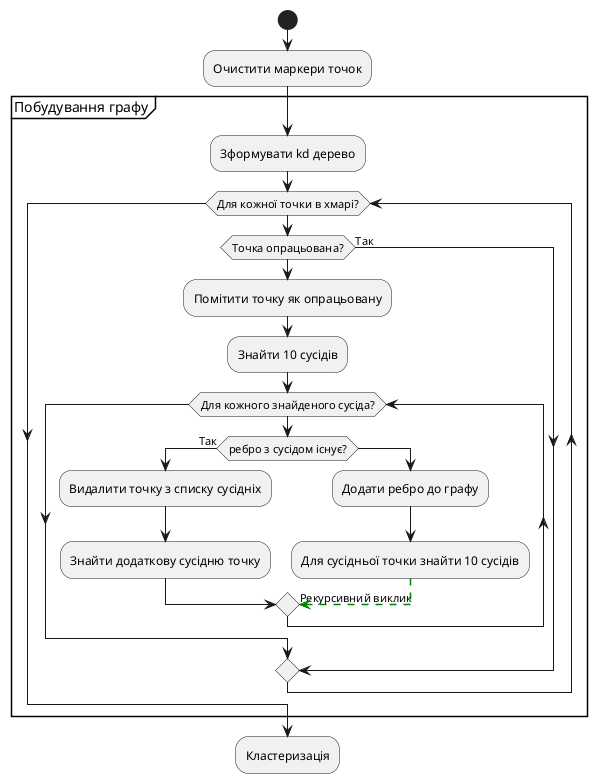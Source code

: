 @startuml

start

:Очистити маркери точок;


partition "Побудування графу"{
:Зформувати kd дерево;

while (Для кожної точки в хмарі?)

	if (Точка опрацьована?) then (Так) 
	else
	:Помітити точку як опрацьовану;
	:Знайти 10 сусідів;
		while (Для кожного знайденого сусіда?)
			if (ребро з сусідом існує?) then (Так)
				:Видалити точку з списку сусідніх;
				:Знайти додаткову сусідню точку;
			else
				:Додати ребро до графу;
				:Для сусідньої точки знайти 10 сусідів;
				-[#green,dashed]-> Рекурсивний виклик;
			endif
		endwhile
	endif

endwhile
}
:Кластеризація;
detach




@enduml